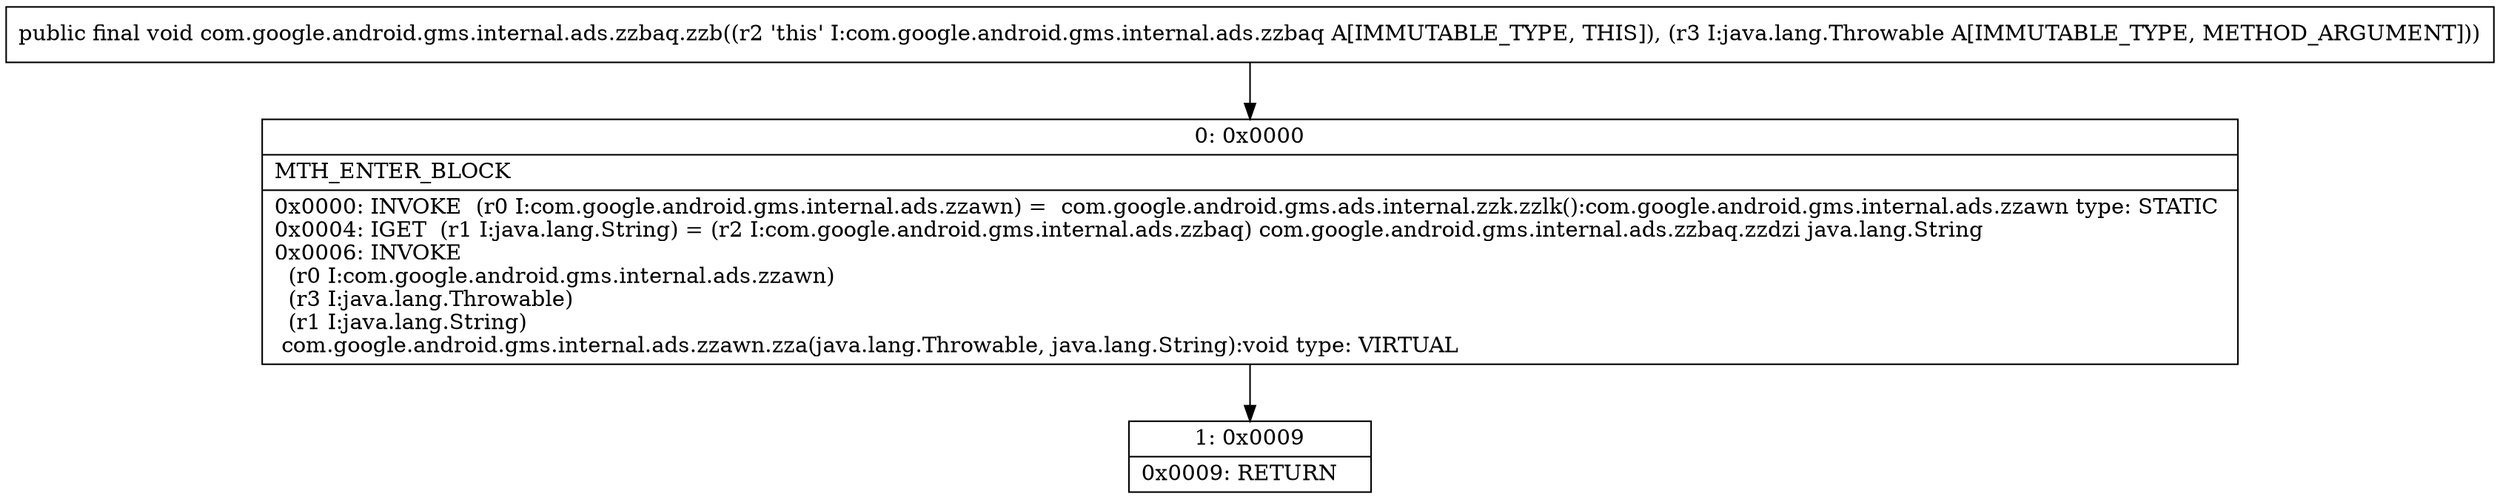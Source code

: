 digraph "CFG forcom.google.android.gms.internal.ads.zzbaq.zzb(Ljava\/lang\/Throwable;)V" {
Node_0 [shape=record,label="{0\:\ 0x0000|MTH_ENTER_BLOCK\l|0x0000: INVOKE  (r0 I:com.google.android.gms.internal.ads.zzawn) =  com.google.android.gms.ads.internal.zzk.zzlk():com.google.android.gms.internal.ads.zzawn type: STATIC \l0x0004: IGET  (r1 I:java.lang.String) = (r2 I:com.google.android.gms.internal.ads.zzbaq) com.google.android.gms.internal.ads.zzbaq.zzdzi java.lang.String \l0x0006: INVOKE  \l  (r0 I:com.google.android.gms.internal.ads.zzawn)\l  (r3 I:java.lang.Throwable)\l  (r1 I:java.lang.String)\l com.google.android.gms.internal.ads.zzawn.zza(java.lang.Throwable, java.lang.String):void type: VIRTUAL \l}"];
Node_1 [shape=record,label="{1\:\ 0x0009|0x0009: RETURN   \l}"];
MethodNode[shape=record,label="{public final void com.google.android.gms.internal.ads.zzbaq.zzb((r2 'this' I:com.google.android.gms.internal.ads.zzbaq A[IMMUTABLE_TYPE, THIS]), (r3 I:java.lang.Throwable A[IMMUTABLE_TYPE, METHOD_ARGUMENT])) }"];
MethodNode -> Node_0;
Node_0 -> Node_1;
}

